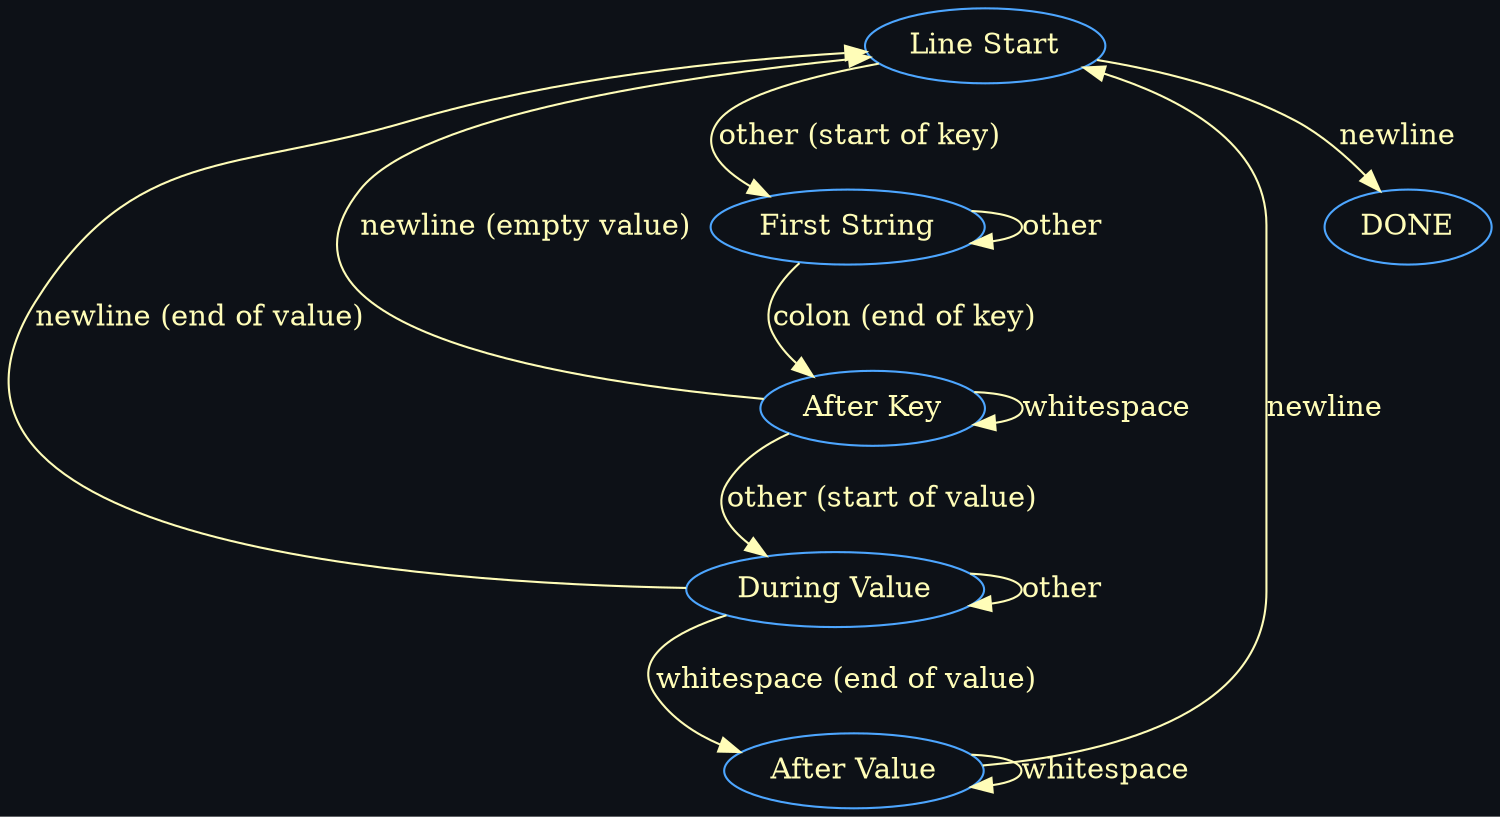 digraph HeaderParser {
  node [group=main, color="#4DA6FF", fontcolor="#FFFDB8"];
  edge [style=invis, weight=100, overlap=0, constraint=true, fontcolor="#FFFDB8", color="#FFFDB8"];
  graph [layout=dot, fontcolor="#FFFDB8", bgcolor="#0d1117"];
  "Line Start" -> "First String":e -> "After Key":e -> "During Value":e -> "After Value":e [style=invisible, arrowhead=none];
  edge [style=solid, weight=1, overlap=scale, constraint=true];

  "Line Start" -> "DONE" [label="newline"];
  "Line Start" -> "First String" [label="other (start of key)"];
  "First String" -> "First String" [label="other"];
  "First String" -> "After Key" [label="colon (end of key)"];
  "After Key" -> "Line Start" [label="newline (empty value)"];
  "After Key" -> "After Key" [label="whitespace"];
  "After Key" -> "During Value" [label="other (start of value)"];
  "During Value" -> "Line Start" [label="newline (end of value)"];
  "During Value" -> "During Value" [label="other"];
  "During Value" -> "After Value" [label="whitespace (end of value)"];
  "After Value" -> "After Value" [label="whitespace"];
  "After Value" -> "Line Start" [label="newline"];
}
